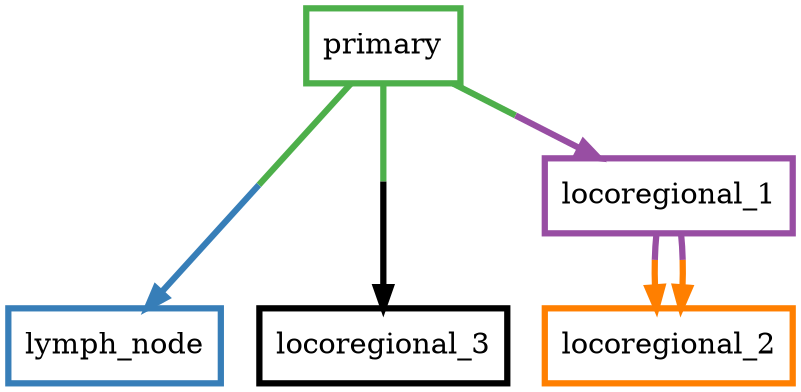 digraph barS {
	{
		rank=same
	4 [shape=box,penwidth=3,colorscheme=set19,color=3,label="primary"]
	}
	{
		rank=same
		3 [shape=box,penwidth=3,colorscheme=set19,color=2,label="lymph_node"]
		2 [shape=box,penwidth=3,colorscheme=set19,color=38272,label="locoregional_3"]
		1 [shape=box,penwidth=3,colorscheme=set19,color=5,label="locoregional_2"]
	}
	0 [shape=box,penwidth=3,colorscheme=set19,color=4,label="locoregional_1"]
	4 -> 2 [penwidth=3,colorscheme=set19,color="3;0.5:38272"]
	4 -> 3 [penwidth=3,colorscheme=set19,color="3;0.5:2"]
	4 -> 0 [penwidth=3,colorscheme=set19,color="3;0.5:4"]
	0 -> 1 [penwidth=3,colorscheme=set19,color="4;0.5:5"]
	0 -> 1 [penwidth=3,colorscheme=set19,color="4;0.5:5"]
}
